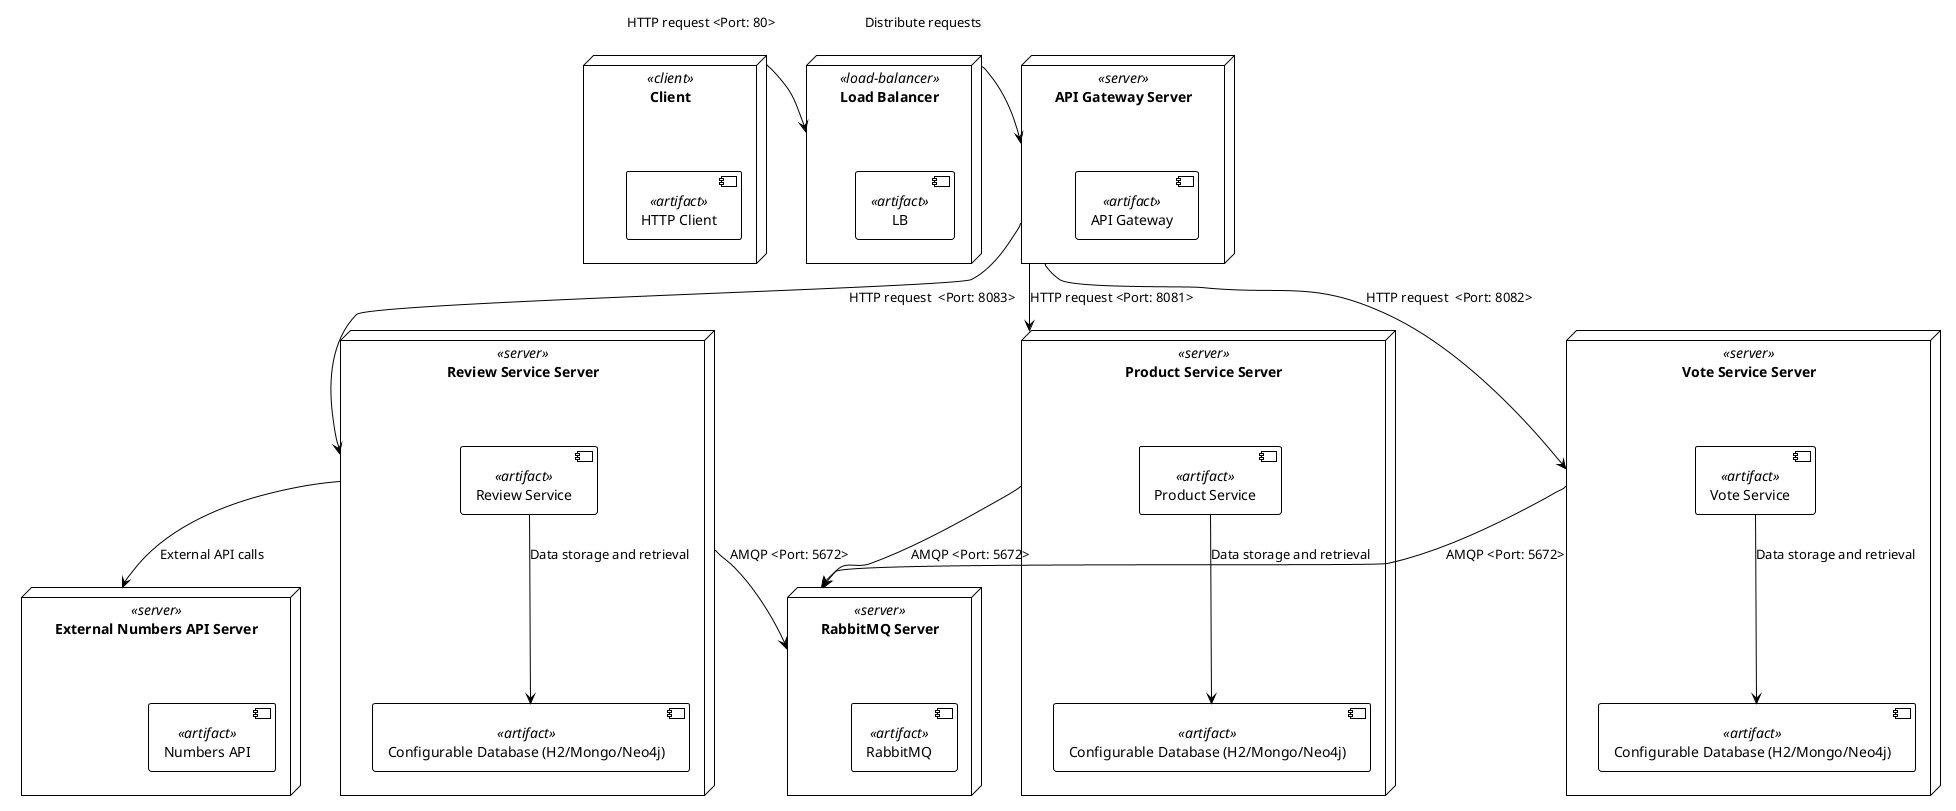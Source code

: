 @startuml
!theme plain

node "Client" as clientServer <<client>> {
  component "HTTP Client" as client <<artifact>>
}

node "Load Balancer" as loadBalancer <<load-balancer>> {
  component "LB" as lb <<artifact>>
}

node "API Gateway Server" as gatewayServer <<server>> {
  component "API Gateway" as gateway <<artifact>>
}

node "Review Service Server" as ReviewServer <<server>> {
  component "Review Service" as reviewService <<artifact>>
  component "Configurable Database (H2/Mongo/Neo4j)" as reviewDatabase <<artifact>>
}

node "Product Service Server" as ProductServer <<server>> {
  component "Product Service" as productService <<artifact>>
  component "Configurable Database (H2/Mongo/Neo4j)" as productDatabase <<artifact>>
}

node "Vote Service Server" as VoteServer <<server>> {
  component "Vote Service" as voteService <<artifact>>
  component "Configurable Database (H2/Mongo/Neo4j)" as voteDatabase <<artifact>>
}

node "External Numbers API Server" as numbersAPIServer <<server>> {
  component "Numbers API" as numbersAPI <<artifact>>
}

node "RabbitMQ Server" as rabbitmqServer <<server>> {
  component "RabbitMQ" as rabbitMQ <<artifact>>
}

clientServer -r-> loadBalancer : HTTP request <Port: 80>
loadBalancer -r-> gatewayServer : Distribute requests
gatewayServer --> ProductServer  : HTTP request <Port: 8081>
gatewayServer --> VoteServer  : HTTP request  <Port: 8082>
gatewayServer --> ReviewServer  : HTTP request  <Port: 8083>

ReviewServer --> numbersAPIServer : External API calls

productService --> productDatabase : Data storage and retrieval
voteService --> voteDatabase : Data storage and retrieval
reviewService --> reviewDatabase : Data storage and retrieval

ReviewServer --> rabbitmqServer : AMQP <Port: 5672>
ProductServer --> rabbitmqServer : AMQP <Port: 5672>
VoteServer --> rabbitmqServer : AMQP <Port: 5672>

@enduml
